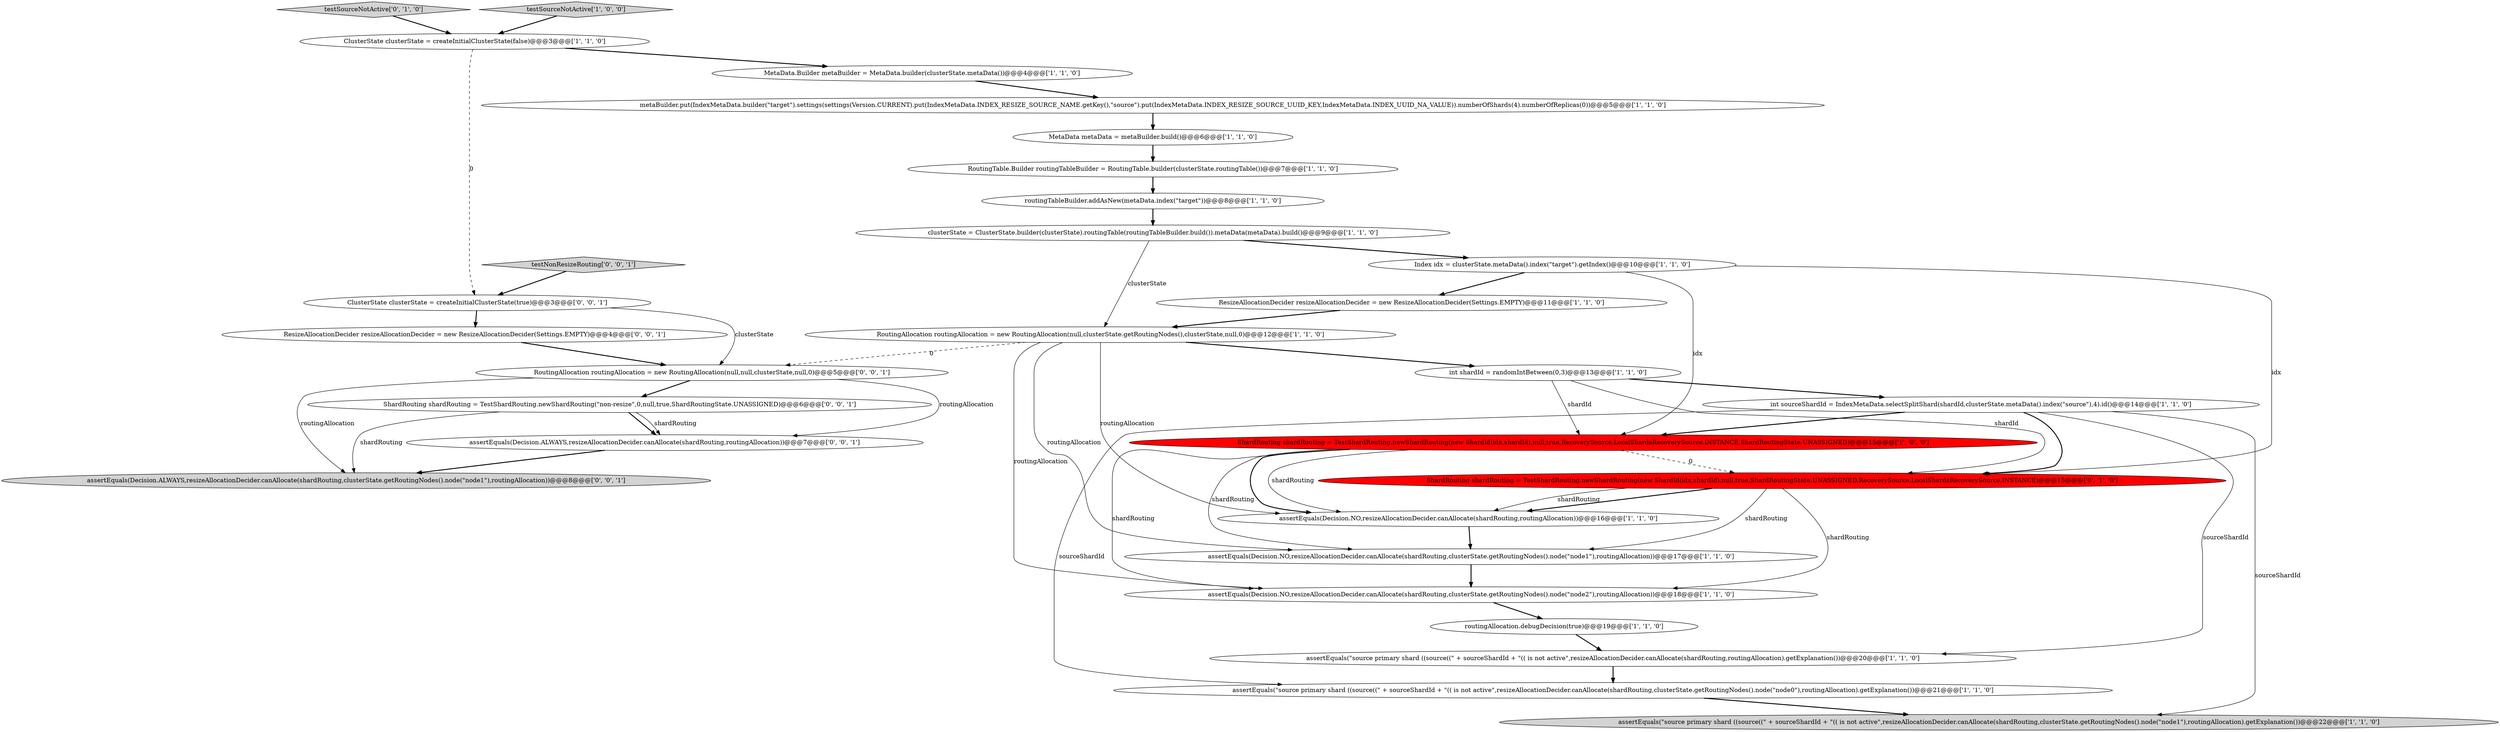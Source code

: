 digraph {
21 [style = filled, label = "ShardRouting shardRouting = TestShardRouting.newShardRouting(new ShardId(idx,shardId),null,true,ShardRoutingState.UNASSIGNED,RecoverySource.LocalShardsRecoverySource.INSTANCE)@@@15@@@['0', '1', '0']", fillcolor = red, shape = ellipse image = "AAA1AAABBB2BBB"];
23 [style = filled, label = "ShardRouting shardRouting = TestShardRouting.newShardRouting(\"non-resize\",0,null,true,ShardRoutingState.UNASSIGNED)@@@6@@@['0', '0', '1']", fillcolor = white, shape = ellipse image = "AAA0AAABBB3BBB"];
19 [style = filled, label = "assertEquals(\"source primary shard ((source((\" + sourceShardId + \"(( is not active\",resizeAllocationDecider.canAllocate(shardRouting,clusterState.getRoutingNodes().node(\"node1\"),routingAllocation).getExplanation())@@@22@@@['1', '1', '0']", fillcolor = lightgray, shape = ellipse image = "AAA0AAABBB1BBB"];
0 [style = filled, label = "int sourceShardId = IndexMetaData.selectSplitShard(shardId,clusterState.metaData().index(\"source\"),4).id()@@@14@@@['1', '1', '0']", fillcolor = white, shape = ellipse image = "AAA0AAABBB1BBB"];
22 [style = filled, label = "testSourceNotActive['0', '1', '0']", fillcolor = lightgray, shape = diamond image = "AAA0AAABBB2BBB"];
17 [style = filled, label = "routingTableBuilder.addAsNew(metaData.index(\"target\"))@@@8@@@['1', '1', '0']", fillcolor = white, shape = ellipse image = "AAA0AAABBB1BBB"];
27 [style = filled, label = "assertEquals(Decision.ALWAYS,resizeAllocationDecider.canAllocate(shardRouting,routingAllocation))@@@7@@@['0', '0', '1']", fillcolor = white, shape = ellipse image = "AAA0AAABBB3BBB"];
3 [style = filled, label = "RoutingTable.Builder routingTableBuilder = RoutingTable.builder(clusterState.routingTable())@@@7@@@['1', '1', '0']", fillcolor = white, shape = ellipse image = "AAA0AAABBB1BBB"];
11 [style = filled, label = "ClusterState clusterState = createInitialClusterState(false)@@@3@@@['1', '1', '0']", fillcolor = white, shape = ellipse image = "AAA0AAABBB1BBB"];
18 [style = filled, label = "routingAllocation.debugDecision(true)@@@19@@@['1', '1', '0']", fillcolor = white, shape = ellipse image = "AAA0AAABBB1BBB"];
5 [style = filled, label = "RoutingAllocation routingAllocation = new RoutingAllocation(null,clusterState.getRoutingNodes(),clusterState,null,0)@@@12@@@['1', '1', '0']", fillcolor = white, shape = ellipse image = "AAA0AAABBB1BBB"];
28 [style = filled, label = "testNonResizeRouting['0', '0', '1']", fillcolor = lightgray, shape = diamond image = "AAA0AAABBB3BBB"];
10 [style = filled, label = "MetaData metaData = metaBuilder.build()@@@6@@@['1', '1', '0']", fillcolor = white, shape = ellipse image = "AAA0AAABBB1BBB"];
6 [style = filled, label = "metaBuilder.put(IndexMetaData.builder(\"target\").settings(settings(Version.CURRENT).put(IndexMetaData.INDEX_RESIZE_SOURCE_NAME.getKey(),\"source\").put(IndexMetaData.INDEX_RESIZE_SOURCE_UUID_KEY,IndexMetaData.INDEX_UUID_NA_VALUE)).numberOfShards(4).numberOfReplicas(0))@@@5@@@['1', '1', '0']", fillcolor = white, shape = ellipse image = "AAA0AAABBB1BBB"];
2 [style = filled, label = "Index idx = clusterState.metaData().index(\"target\").getIndex()@@@10@@@['1', '1', '0']", fillcolor = white, shape = ellipse image = "AAA0AAABBB1BBB"];
26 [style = filled, label = "ClusterState clusterState = createInitialClusterState(true)@@@3@@@['0', '0', '1']", fillcolor = white, shape = ellipse image = "AAA0AAABBB3BBB"];
12 [style = filled, label = "MetaData.Builder metaBuilder = MetaData.builder(clusterState.metaData())@@@4@@@['1', '1', '0']", fillcolor = white, shape = ellipse image = "AAA0AAABBB1BBB"];
16 [style = filled, label = "testSourceNotActive['1', '0', '0']", fillcolor = lightgray, shape = diamond image = "AAA0AAABBB1BBB"];
9 [style = filled, label = "clusterState = ClusterState.builder(clusterState).routingTable(routingTableBuilder.build()).metaData(metaData).build()@@@9@@@['1', '1', '0']", fillcolor = white, shape = ellipse image = "AAA0AAABBB1BBB"];
8 [style = filled, label = "assertEquals(Decision.NO,resizeAllocationDecider.canAllocate(shardRouting,routingAllocation))@@@16@@@['1', '1', '0']", fillcolor = white, shape = ellipse image = "AAA0AAABBB1BBB"];
29 [style = filled, label = "RoutingAllocation routingAllocation = new RoutingAllocation(null,null,clusterState,null,0)@@@5@@@['0', '0', '1']", fillcolor = white, shape = ellipse image = "AAA0AAABBB3BBB"];
24 [style = filled, label = "ResizeAllocationDecider resizeAllocationDecider = new ResizeAllocationDecider(Settings.EMPTY)@@@4@@@['0', '0', '1']", fillcolor = white, shape = ellipse image = "AAA0AAABBB3BBB"];
4 [style = filled, label = "int shardId = randomIntBetween(0,3)@@@13@@@['1', '1', '0']", fillcolor = white, shape = ellipse image = "AAA0AAABBB1BBB"];
14 [style = filled, label = "assertEquals(\"source primary shard ((source((\" + sourceShardId + \"(( is not active\",resizeAllocationDecider.canAllocate(shardRouting,routingAllocation).getExplanation())@@@20@@@['1', '1', '0']", fillcolor = white, shape = ellipse image = "AAA0AAABBB1BBB"];
25 [style = filled, label = "assertEquals(Decision.ALWAYS,resizeAllocationDecider.canAllocate(shardRouting,clusterState.getRoutingNodes().node(\"node1\"),routingAllocation))@@@8@@@['0', '0', '1']", fillcolor = lightgray, shape = ellipse image = "AAA0AAABBB3BBB"];
15 [style = filled, label = "assertEquals(\"source primary shard ((source((\" + sourceShardId + \"(( is not active\",resizeAllocationDecider.canAllocate(shardRouting,clusterState.getRoutingNodes().node(\"node0\"),routingAllocation).getExplanation())@@@21@@@['1', '1', '0']", fillcolor = white, shape = ellipse image = "AAA0AAABBB1BBB"];
13 [style = filled, label = "assertEquals(Decision.NO,resizeAllocationDecider.canAllocate(shardRouting,clusterState.getRoutingNodes().node(\"node1\"),routingAllocation))@@@17@@@['1', '1', '0']", fillcolor = white, shape = ellipse image = "AAA0AAABBB1BBB"];
7 [style = filled, label = "ResizeAllocationDecider resizeAllocationDecider = new ResizeAllocationDecider(Settings.EMPTY)@@@11@@@['1', '1', '0']", fillcolor = white, shape = ellipse image = "AAA0AAABBB1BBB"];
1 [style = filled, label = "ShardRouting shardRouting = TestShardRouting.newShardRouting(new ShardId(idx,shardId),null,true,RecoverySource.LocalShardsRecoverySource.INSTANCE,ShardRoutingState.UNASSIGNED)@@@15@@@['1', '0', '0']", fillcolor = red, shape = ellipse image = "AAA1AAABBB1BBB"];
20 [style = filled, label = "assertEquals(Decision.NO,resizeAllocationDecider.canAllocate(shardRouting,clusterState.getRoutingNodes().node(\"node2\"),routingAllocation))@@@18@@@['1', '1', '0']", fillcolor = white, shape = ellipse image = "AAA0AAABBB1BBB"];
21->13 [style = solid, label="shardRouting"];
29->27 [style = solid, label="routingAllocation"];
5->20 [style = solid, label="routingAllocation"];
1->8 [style = bold, label=""];
16->11 [style = bold, label=""];
23->27 [style = bold, label=""];
9->2 [style = bold, label=""];
17->9 [style = bold, label=""];
11->26 [style = dashed, label="0"];
21->8 [style = bold, label=""];
1->13 [style = solid, label="shardRouting"];
10->3 [style = bold, label=""];
28->26 [style = bold, label=""];
11->12 [style = bold, label=""];
4->1 [style = solid, label="shardId"];
0->21 [style = bold, label=""];
24->29 [style = bold, label=""];
29->23 [style = bold, label=""];
1->21 [style = dashed, label="0"];
5->29 [style = dashed, label="0"];
15->19 [style = bold, label=""];
26->24 [style = bold, label=""];
12->6 [style = bold, label=""];
29->25 [style = solid, label="routingAllocation"];
9->5 [style = solid, label="clusterState"];
4->0 [style = bold, label=""];
20->18 [style = bold, label=""];
7->5 [style = bold, label=""];
26->29 [style = solid, label="clusterState"];
1->20 [style = solid, label="shardRouting"];
2->21 [style = solid, label="idx"];
0->1 [style = bold, label=""];
5->8 [style = solid, label="routingAllocation"];
6->10 [style = bold, label=""];
23->27 [style = solid, label="shardRouting"];
5->4 [style = bold, label=""];
23->25 [style = solid, label="shardRouting"];
0->14 [style = solid, label="sourceShardId"];
0->19 [style = solid, label="sourceShardId"];
3->17 [style = bold, label=""];
14->15 [style = bold, label=""];
2->7 [style = bold, label=""];
4->21 [style = solid, label="shardId"];
21->20 [style = solid, label="shardRouting"];
2->1 [style = solid, label="idx"];
21->8 [style = solid, label="shardRouting"];
0->15 [style = solid, label="sourceShardId"];
18->14 [style = bold, label=""];
22->11 [style = bold, label=""];
27->25 [style = bold, label=""];
8->13 [style = bold, label=""];
1->8 [style = solid, label="shardRouting"];
5->13 [style = solid, label="routingAllocation"];
13->20 [style = bold, label=""];
}
